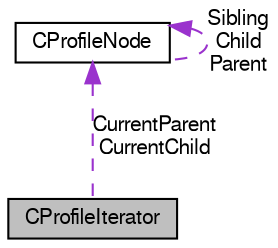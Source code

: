 digraph G
{
  bgcolor="transparent";
  edge [fontname="FreeSans",fontsize=10,labelfontname="FreeSans",labelfontsize=10];
  node [fontname="FreeSans",fontsize=10,shape=record];
  Node1 [label="CProfileIterator",height=0.2,width=0.4,color="black", fillcolor="grey75", style="filled" fontcolor="black"];
  Node2 -> Node1 [dir=back,color="darkorchid3",fontsize=10,style="dashed",label="CurrentParent\nCurrentChild"];
  Node2 [label="CProfileNode",height=0.2,width=0.4,color="black",URL="$class_c_profile_node.html",tooltip="A node in the Profile Hierarchy Tree."];
  Node2 -> Node2 [dir=back,color="darkorchid3",fontsize=10,style="dashed",label="Sibling\nChild\nParent"];
}
